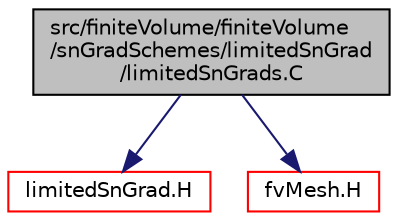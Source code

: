 digraph "src/finiteVolume/finiteVolume/snGradSchemes/limitedSnGrad/limitedSnGrads.C"
{
  bgcolor="transparent";
  edge [fontname="Helvetica",fontsize="10",labelfontname="Helvetica",labelfontsize="10"];
  node [fontname="Helvetica",fontsize="10",shape=record];
  Node0 [label="src/finiteVolume/finiteVolume\l/snGradSchemes/limitedSnGrad\l/limitedSnGrads.C",height=0.2,width=0.4,color="black", fillcolor="grey75", style="filled", fontcolor="black"];
  Node0 -> Node1 [color="midnightblue",fontsize="10",style="solid",fontname="Helvetica"];
  Node1 [label="limitedSnGrad.H",height=0.2,width=0.4,color="red",URL="$a03401.html"];
  Node0 -> Node99 [color="midnightblue",fontsize="10",style="solid",fontname="Helvetica"];
  Node99 [label="fvMesh.H",height=0.2,width=0.4,color="red",URL="$a03719.html"];
}
